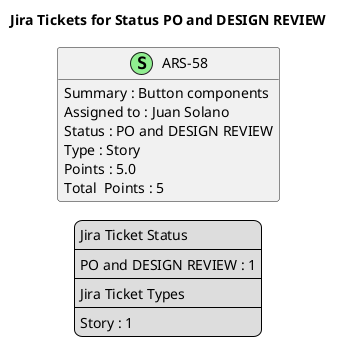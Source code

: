 @startuml
'https://plantuml.com/class-diagram

' GENERATE CLASS DIAGRAM ===========
' Generated at    : Thu May 23 13:36:26 CEST 2024

title Jira Tickets for Status PO and DESIGN REVIEW
hide empty members

legend
Jira Ticket Status
----
PO and DESIGN REVIEW : 1
----
Jira Ticket Types
----
Story : 1
end legend


' Tickets =======
class "ARS-58" << (S,lightgreen) >> {
 Summary : Button components
 Assigned to : Juan Solano
 Status : PO and DESIGN REVIEW
 Type : Story
 Points : 5.0
Total  Points : 5
}



' Links =======


@enduml

